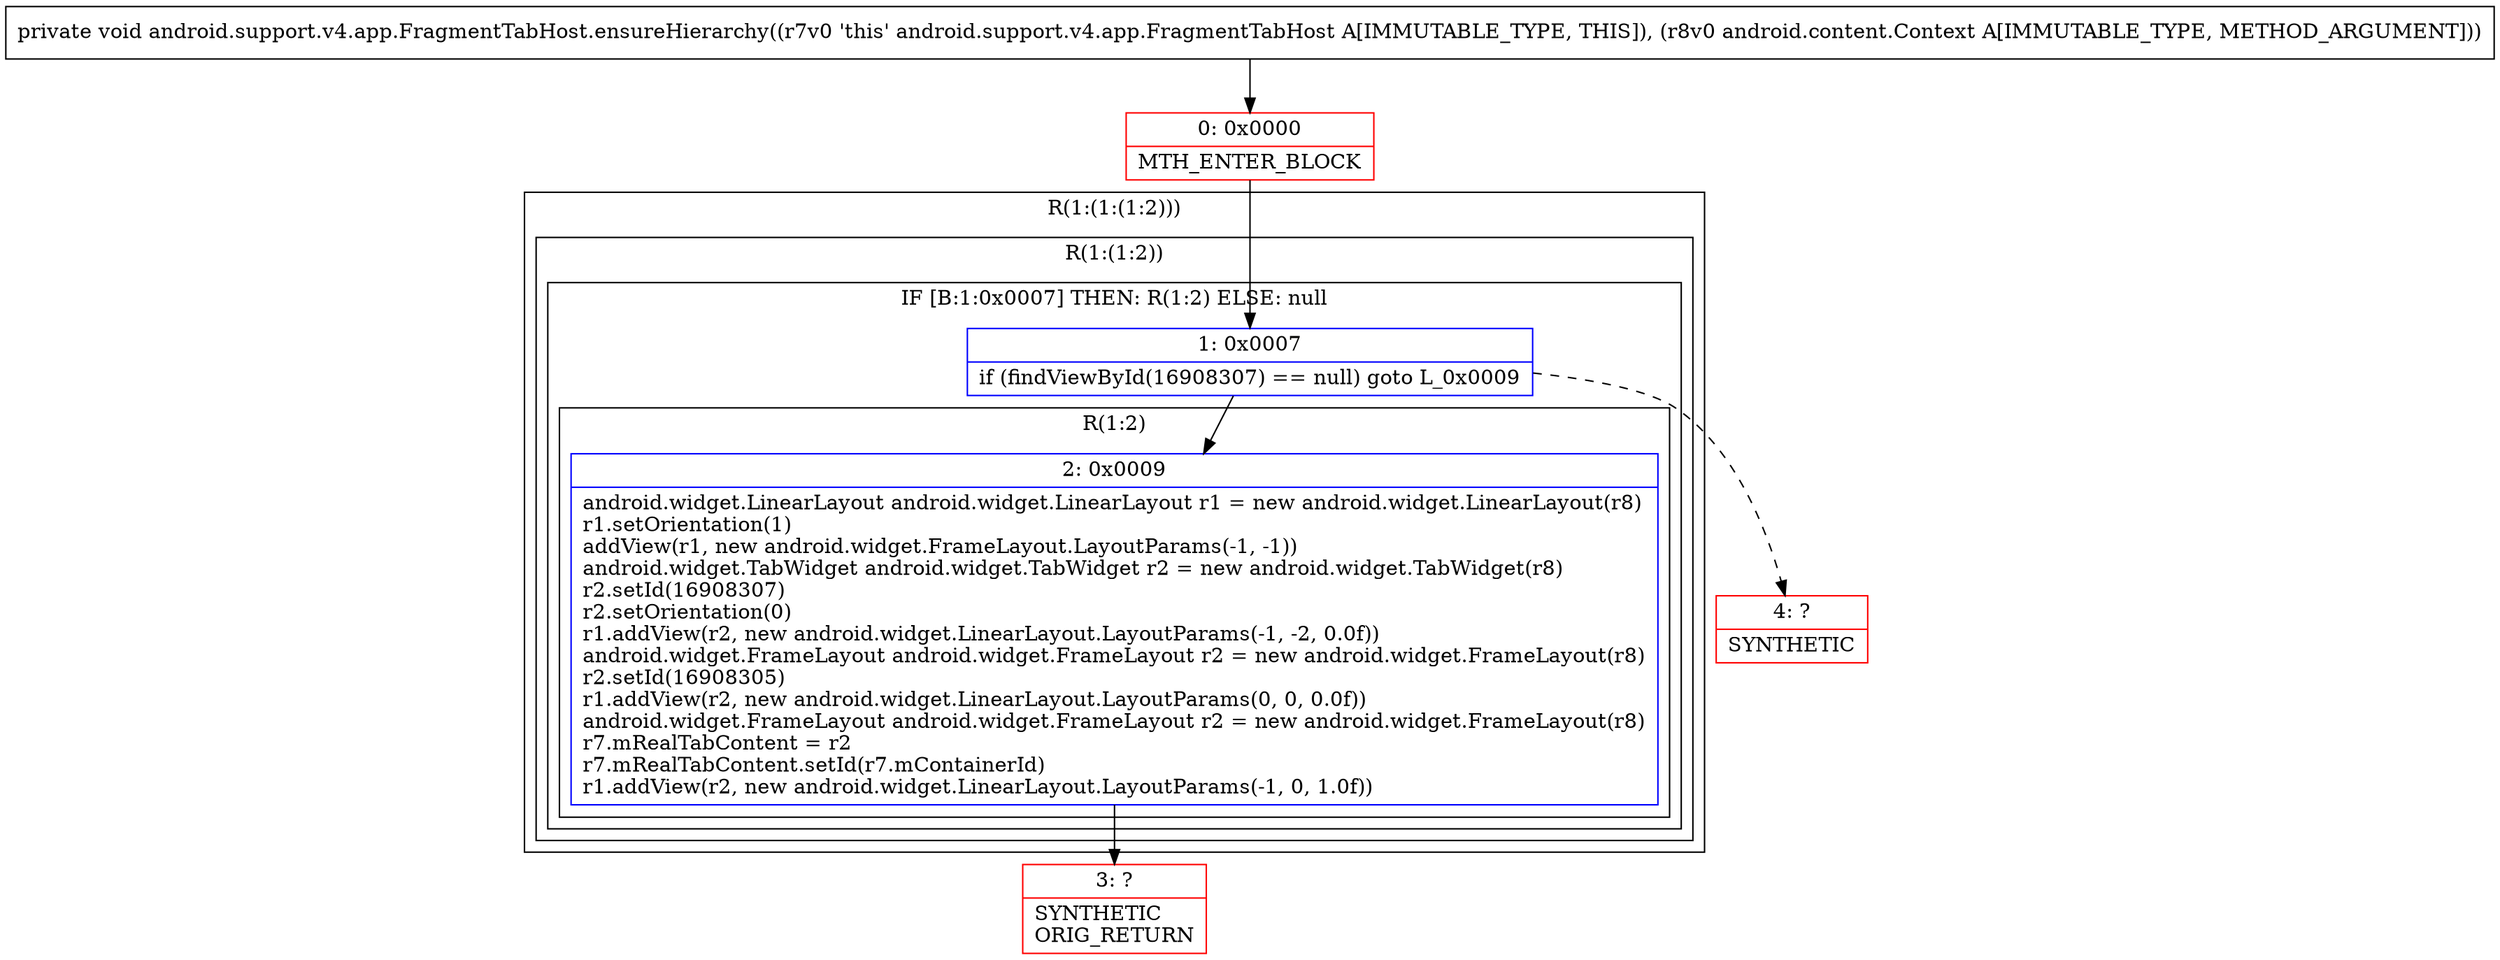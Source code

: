 digraph "CFG forandroid.support.v4.app.FragmentTabHost.ensureHierarchy(Landroid\/content\/Context;)V" {
subgraph cluster_Region_850757142 {
label = "R(1:(1:(1:2)))";
node [shape=record,color=blue];
subgraph cluster_Region_1404198371 {
label = "R(1:(1:2))";
node [shape=record,color=blue];
subgraph cluster_IfRegion_1774187774 {
label = "IF [B:1:0x0007] THEN: R(1:2) ELSE: null";
node [shape=record,color=blue];
Node_1 [shape=record,label="{1\:\ 0x0007|if (findViewById(16908307) == null) goto L_0x0009\l}"];
subgraph cluster_Region_618937820 {
label = "R(1:2)";
node [shape=record,color=blue];
Node_2 [shape=record,label="{2\:\ 0x0009|android.widget.LinearLayout android.widget.LinearLayout r1 = new android.widget.LinearLayout(r8)\lr1.setOrientation(1)\laddView(r1, new android.widget.FrameLayout.LayoutParams(\-1, \-1))\landroid.widget.TabWidget android.widget.TabWidget r2 = new android.widget.TabWidget(r8)\lr2.setId(16908307)\lr2.setOrientation(0)\lr1.addView(r2, new android.widget.LinearLayout.LayoutParams(\-1, \-2, 0.0f))\landroid.widget.FrameLayout android.widget.FrameLayout r2 = new android.widget.FrameLayout(r8)\lr2.setId(16908305)\lr1.addView(r2, new android.widget.LinearLayout.LayoutParams(0, 0, 0.0f))\landroid.widget.FrameLayout android.widget.FrameLayout r2 = new android.widget.FrameLayout(r8)\lr7.mRealTabContent = r2\lr7.mRealTabContent.setId(r7.mContainerId)\lr1.addView(r2, new android.widget.LinearLayout.LayoutParams(\-1, 0, 1.0f))\l}"];
}
}
}
}
Node_0 [shape=record,color=red,label="{0\:\ 0x0000|MTH_ENTER_BLOCK\l}"];
Node_3 [shape=record,color=red,label="{3\:\ ?|SYNTHETIC\lORIG_RETURN\l}"];
Node_4 [shape=record,color=red,label="{4\:\ ?|SYNTHETIC\l}"];
MethodNode[shape=record,label="{private void android.support.v4.app.FragmentTabHost.ensureHierarchy((r7v0 'this' android.support.v4.app.FragmentTabHost A[IMMUTABLE_TYPE, THIS]), (r8v0 android.content.Context A[IMMUTABLE_TYPE, METHOD_ARGUMENT])) }"];
MethodNode -> Node_0;
Node_1 -> Node_2;
Node_1 -> Node_4[style=dashed];
Node_2 -> Node_3;
Node_0 -> Node_1;
}

